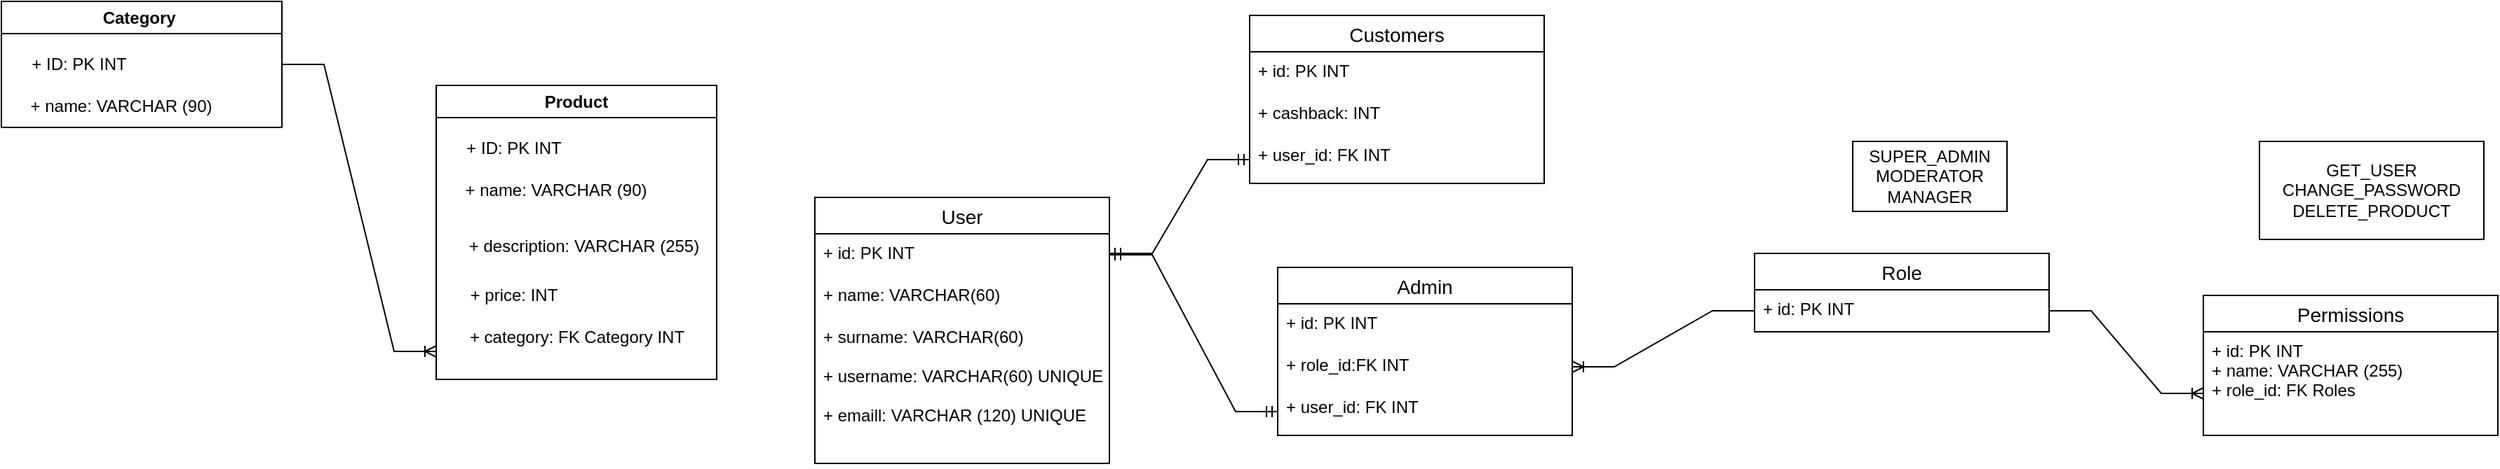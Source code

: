 <mxfile version="20.8.16" type="google"><diagram id="R2lEEEUBdFMjLlhIrx00" name="Page-1"><mxGraphModel grid="1" page="1" gridSize="10" guides="1" tooltips="1" connect="1" arrows="1" fold="1" pageScale="1" pageWidth="3300" pageHeight="4681" math="0" shadow="0" extFonts="Permanent Marker^https://fonts.googleapis.com/css?family=Permanent+Marker"><root><mxCell id="0"/><mxCell id="1" parent="0"/><mxCell id="ryanzsn_N894pun3Djhm-1" value="Product" style="swimlane;whiteSpace=wrap;html=1;" vertex="1" parent="1"><mxGeometry x="370" y="140" width="200" height="210" as="geometry"/></mxCell><mxCell id="ryanzsn_N894pun3Djhm-2" value="+ ID: PK INT" style="text;html=1;align=center;verticalAlign=middle;resizable=0;points=[];autosize=1;strokeColor=none;fillColor=none;" vertex="1" parent="ryanzsn_N894pun3Djhm-1"><mxGeometry x="10" y="30" width="90" height="30" as="geometry"/></mxCell><mxCell id="ryanzsn_N894pun3Djhm-3" value="+ name: VARCHAR (90)" style="text;html=1;align=center;verticalAlign=middle;resizable=0;points=[];autosize=1;strokeColor=none;fillColor=none;" vertex="1" parent="ryanzsn_N894pun3Djhm-1"><mxGeometry x="10" y="60" width="150" height="30" as="geometry"/></mxCell><mxCell id="ryanzsn_N894pun3Djhm-4" value="+ description: VARCHAR (255)" style="text;html=1;align=center;verticalAlign=middle;resizable=0;points=[];autosize=1;strokeColor=none;fillColor=none;" vertex="1" parent="ryanzsn_N894pun3Djhm-1"><mxGeometry x="10" y="100" width="190" height="30" as="geometry"/></mxCell><mxCell id="ryanzsn_N894pun3Djhm-5" value="+ price: INT" style="text;html=1;align=center;verticalAlign=middle;resizable=0;points=[];autosize=1;strokeColor=none;fillColor=none;" vertex="1" parent="ryanzsn_N894pun3Djhm-1"><mxGeometry x="10" y="135" width="90" height="30" as="geometry"/></mxCell><mxCell id="ryanzsn_N894pun3Djhm-6" value="+ category: FK Category INT" style="text;html=1;align=center;verticalAlign=middle;resizable=0;points=[];autosize=1;strokeColor=none;fillColor=none;" vertex="1" parent="ryanzsn_N894pun3Djhm-1"><mxGeometry x="10" y="165" width="180" height="30" as="geometry"/></mxCell><mxCell id="ryanzsn_N894pun3Djhm-7" value="Category&amp;nbsp;" style="swimlane;whiteSpace=wrap;html=1;" vertex="1" parent="1"><mxGeometry x="60" y="80" width="200" height="90" as="geometry"/></mxCell><mxCell id="ryanzsn_N894pun3Djhm-8" value="+ ID: PK INT" style="text;html=1;align=center;verticalAlign=middle;resizable=0;points=[];autosize=1;strokeColor=none;fillColor=none;" vertex="1" parent="ryanzsn_N894pun3Djhm-7"><mxGeometry x="10" y="30" width="90" height="30" as="geometry"/></mxCell><mxCell id="ryanzsn_N894pun3Djhm-9" value="+ name: VARCHAR (90)" style="text;html=1;align=center;verticalAlign=middle;resizable=0;points=[];autosize=1;strokeColor=none;fillColor=none;" vertex="1" parent="ryanzsn_N894pun3Djhm-7"><mxGeometry x="10" y="60" width="150" height="30" as="geometry"/></mxCell><mxCell id="ryanzsn_N894pun3Djhm-10" value="" style="edgeStyle=entityRelationEdgeStyle;fontSize=12;html=1;endArrow=ERoneToMany;rounded=0;exitX=1;exitY=0.5;exitDx=0;exitDy=0;" edge="1" parent="1" source="ryanzsn_N894pun3Djhm-7"><mxGeometry width="100" height="100" relative="1" as="geometry"><mxPoint x="260" y="250" as="sourcePoint"/><mxPoint x="370" y="330" as="targetPoint"/></mxGeometry></mxCell><mxCell id="ryanzsn_N894pun3Djhm-11" value="User" style="swimlane;fontStyle=0;childLayout=stackLayout;horizontal=1;startSize=26;horizontalStack=0;resizeParent=1;resizeParentMax=0;resizeLast=0;collapsible=1;marginBottom=0;align=center;fontSize=14;" vertex="1" parent="1"><mxGeometry x="640" y="220" width="210" height="190" as="geometry"/></mxCell><mxCell id="ryanzsn_N894pun3Djhm-12" value="+ id: PK INT" style="text;strokeColor=none;fillColor=none;spacingLeft=4;spacingRight=4;overflow=hidden;rotatable=0;points=[[0,0.5],[1,0.5]];portConstraint=eastwest;fontSize=12;" vertex="1" parent="ryanzsn_N894pun3Djhm-11"><mxGeometry y="26" width="210" height="30" as="geometry"/></mxCell><mxCell id="ryanzsn_N894pun3Djhm-13" value="+ name: VARCHAR(60)" style="text;strokeColor=none;fillColor=none;spacingLeft=4;spacingRight=4;overflow=hidden;rotatable=0;points=[[0,0.5],[1,0.5]];portConstraint=eastwest;fontSize=12;" vertex="1" parent="ryanzsn_N894pun3Djhm-11"><mxGeometry y="56" width="210" height="30" as="geometry"/></mxCell><mxCell id="ryanzsn_N894pun3Djhm-14" value="+ surname: VARCHAR(60)&#10;&#10;+ username: VARCHAR(60) UNIQUE&#10;&#10;+ emaill: VARCHAR (120) UNIQUE" style="text;strokeColor=none;fillColor=none;spacingLeft=4;spacingRight=4;overflow=hidden;rotatable=0;points=[[0,0.5],[1,0.5]];portConstraint=eastwest;fontSize=12;" vertex="1" parent="ryanzsn_N894pun3Djhm-11"><mxGeometry y="86" width="210" height="104" as="geometry"/></mxCell><mxCell id="ryanzsn_N894pun3Djhm-26" value="Customers" style="swimlane;fontStyle=0;childLayout=stackLayout;horizontal=1;startSize=26;horizontalStack=0;resizeParent=1;resizeParentMax=0;resizeLast=0;collapsible=1;marginBottom=0;align=center;fontSize=14;" vertex="1" parent="1"><mxGeometry x="950" y="90" width="210" height="120" as="geometry"/></mxCell><mxCell id="ryanzsn_N894pun3Djhm-27" value="+ id: PK INT" style="text;strokeColor=none;fillColor=none;spacingLeft=4;spacingRight=4;overflow=hidden;rotatable=0;points=[[0,0.5],[1,0.5]];portConstraint=eastwest;fontSize=12;" vertex="1" parent="ryanzsn_N894pun3Djhm-26"><mxGeometry y="26" width="210" height="30" as="geometry"/></mxCell><mxCell id="ryanzsn_N894pun3Djhm-28" value="+ cashback: INT" style="text;strokeColor=none;fillColor=none;spacingLeft=4;spacingRight=4;overflow=hidden;rotatable=0;points=[[0,0.5],[1,0.5]];portConstraint=eastwest;fontSize=12;" vertex="1" parent="ryanzsn_N894pun3Djhm-26"><mxGeometry y="56" width="210" height="30" as="geometry"/></mxCell><mxCell id="ryanzsn_N894pun3Djhm-29" value="+ user_id: FK INT" style="text;strokeColor=none;fillColor=none;spacingLeft=4;spacingRight=4;overflow=hidden;rotatable=0;points=[[0,0.5],[1,0.5]];portConstraint=eastwest;fontSize=12;" vertex="1" parent="ryanzsn_N894pun3Djhm-26"><mxGeometry y="86" width="210" height="34" as="geometry"/></mxCell><mxCell id="ryanzsn_N894pun3Djhm-30" value="" style="edgeStyle=entityRelationEdgeStyle;fontSize=12;html=1;endArrow=ERmandOne;startArrow=ERmandOne;rounded=0;exitX=1;exitY=0.5;exitDx=0;exitDy=0;entryX=0;entryY=0.5;entryDx=0;entryDy=0;" edge="1" parent="1" source="ryanzsn_N894pun3Djhm-12" target="ryanzsn_N894pun3Djhm-29"><mxGeometry width="100" height="100" relative="1" as="geometry"><mxPoint x="850" y="270" as="sourcePoint"/><mxPoint x="950" y="170" as="targetPoint"/></mxGeometry></mxCell><mxCell id="ryanzsn_N894pun3Djhm-31" value="Admin" style="swimlane;fontStyle=0;childLayout=stackLayout;horizontal=1;startSize=26;horizontalStack=0;resizeParent=1;resizeParentMax=0;resizeLast=0;collapsible=1;marginBottom=0;align=center;fontSize=14;" vertex="1" parent="1"><mxGeometry x="970" y="270" width="210" height="120" as="geometry"/></mxCell><mxCell id="ryanzsn_N894pun3Djhm-32" value="+ id: PK INT" style="text;strokeColor=none;fillColor=none;spacingLeft=4;spacingRight=4;overflow=hidden;rotatable=0;points=[[0,0.5],[1,0.5]];portConstraint=eastwest;fontSize=12;" vertex="1" parent="ryanzsn_N894pun3Djhm-31"><mxGeometry y="26" width="210" height="30" as="geometry"/></mxCell><mxCell id="ryanzsn_N894pun3Djhm-33" value="+ role_id:FK INT" style="text;strokeColor=none;fillColor=none;spacingLeft=4;spacingRight=4;overflow=hidden;rotatable=0;points=[[0,0.5],[1,0.5]];portConstraint=eastwest;fontSize=12;" vertex="1" parent="ryanzsn_N894pun3Djhm-31"><mxGeometry y="56" width="210" height="30" as="geometry"/></mxCell><mxCell id="ryanzsn_N894pun3Djhm-34" value="+ user_id: FK INT" style="text;strokeColor=none;fillColor=none;spacingLeft=4;spacingRight=4;overflow=hidden;rotatable=0;points=[[0,0.5],[1,0.5]];portConstraint=eastwest;fontSize=12;" vertex="1" parent="ryanzsn_N894pun3Djhm-31"><mxGeometry y="86" width="210" height="34" as="geometry"/></mxCell><mxCell id="ryanzsn_N894pun3Djhm-35" value="" style="edgeStyle=entityRelationEdgeStyle;fontSize=12;html=1;endArrow=ERmandOne;startArrow=ERmandOne;rounded=0;entryX=0;entryY=0.5;entryDx=0;entryDy=0;" edge="1" parent="1" target="ryanzsn_N894pun3Djhm-34"><mxGeometry width="100" height="100" relative="1" as="geometry"><mxPoint x="850" y="260" as="sourcePoint"/><mxPoint x="960" y="265" as="targetPoint"/></mxGeometry></mxCell><mxCell id="ryanzsn_N894pun3Djhm-36" value="Role" style="swimlane;fontStyle=0;childLayout=stackLayout;horizontal=1;startSize=26;horizontalStack=0;resizeParent=1;resizeParentMax=0;resizeLast=0;collapsible=1;marginBottom=0;align=center;fontSize=14;" vertex="1" parent="1"><mxGeometry x="1310" y="260" width="210" height="56" as="geometry"/></mxCell><mxCell id="ryanzsn_N894pun3Djhm-37" value="+ id: PK INT" style="text;strokeColor=none;fillColor=none;spacingLeft=4;spacingRight=4;overflow=hidden;rotatable=0;points=[[0,0.5],[1,0.5]];portConstraint=eastwest;fontSize=12;" vertex="1" parent="ryanzsn_N894pun3Djhm-36"><mxGeometry y="26" width="210" height="30" as="geometry"/></mxCell><mxCell id="ryanzsn_N894pun3Djhm-40" value="" style="edgeStyle=entityRelationEdgeStyle;fontSize=12;html=1;endArrow=ERoneToMany;rounded=0;entryX=1;entryY=0.5;entryDx=0;entryDy=0;exitX=0;exitY=0.5;exitDx=0;exitDy=0;" edge="1" parent="1" source="ryanzsn_N894pun3Djhm-37" target="ryanzsn_N894pun3Djhm-33"><mxGeometry width="100" height="100" relative="1" as="geometry"><mxPoint x="1140" y="460" as="sourcePoint"/><mxPoint x="1240" y="360" as="targetPoint"/></mxGeometry></mxCell><mxCell id="ryanzsn_N894pun3Djhm-42" value="SUPER_ADMIN&lt;br&gt;MODERATOR&lt;br&gt;MANAGER" style="whiteSpace=wrap;html=1;align=center;" vertex="1" parent="1"><mxGeometry x="1380" y="180" width="110" height="50" as="geometry"/></mxCell><mxCell id="ryanzsn_N894pun3Djhm-44" value="Permissions" style="swimlane;fontStyle=0;childLayout=stackLayout;horizontal=1;startSize=26;horizontalStack=0;resizeParent=1;resizeParentMax=0;resizeLast=0;collapsible=1;marginBottom=0;align=center;fontSize=14;" vertex="1" parent="1"><mxGeometry x="1630" y="290" width="210" height="100" as="geometry"/></mxCell><mxCell id="ryanzsn_N894pun3Djhm-45" value="+ id: PK INT&#10;+ name: VARCHAR (255)&#10;+ role_id: FK Roles" style="text;strokeColor=none;fillColor=none;spacingLeft=4;spacingRight=4;overflow=hidden;rotatable=0;points=[[0,0.5],[1,0.5]];portConstraint=eastwest;fontSize=12;" vertex="1" parent="ryanzsn_N894pun3Djhm-44"><mxGeometry y="26" width="210" height="74" as="geometry"/></mxCell><mxCell id="ryanzsn_N894pun3Djhm-46" value="GET_USER&lt;br&gt;CHANGE_PASSWORD&lt;br&gt;DELETE_PRODUCT" style="whiteSpace=wrap;html=1;align=center;" vertex="1" parent="1"><mxGeometry x="1670" y="180" width="160" height="70" as="geometry"/></mxCell><mxCell id="ryanzsn_N894pun3Djhm-49" value="" style="edgeStyle=entityRelationEdgeStyle;fontSize=12;html=1;endArrow=ERoneToMany;rounded=0;exitX=1;exitY=0.5;exitDx=0;exitDy=0;" edge="1" parent="1" source="ryanzsn_N894pun3Djhm-37"><mxGeometry width="100" height="100" relative="1" as="geometry"><mxPoint x="1340" y="430" as="sourcePoint"/><mxPoint x="1630" y="360" as="targetPoint"/></mxGeometry></mxCell></root></mxGraphModel></diagram></mxfile>